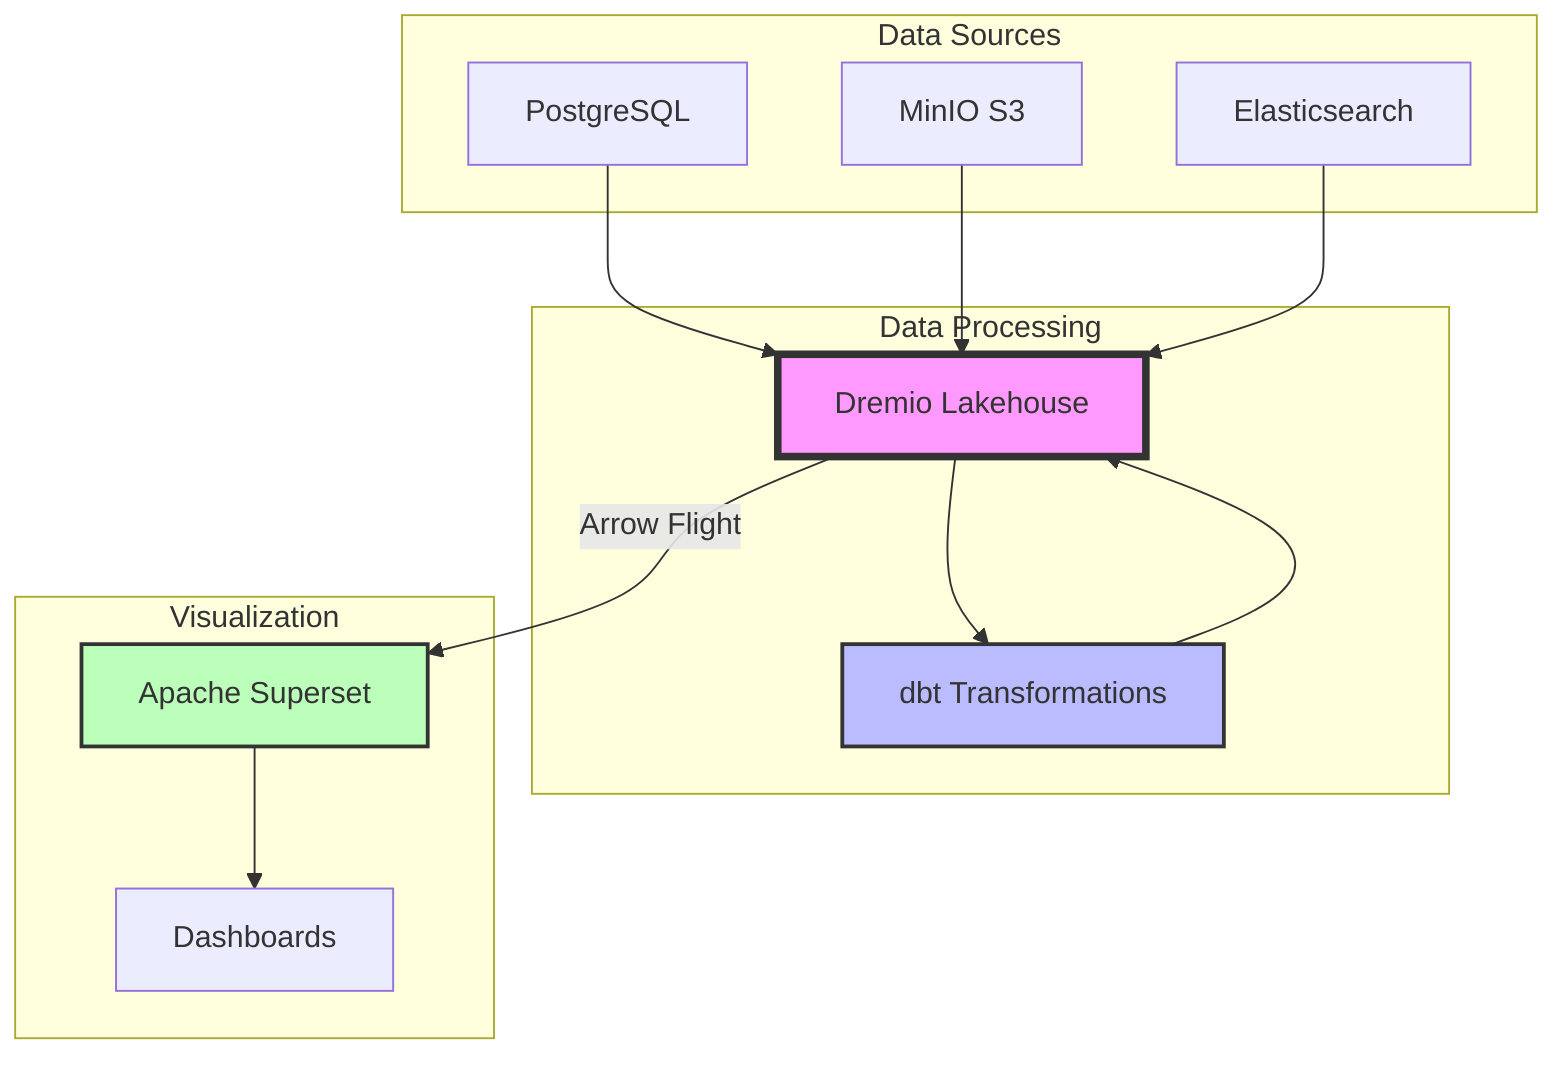 graph TB
    subgraph "Data Sources"
        PG[PostgreSQL]
        S3[MinIO S3]
        ES[Elasticsearch]
    end
    
    subgraph "Data Processing"
        DR[Dremio Lakehouse]
        DBT[dbt Transformations]
    end
    
    subgraph "Visualization"
        SUP[Apache Superset]
        DASH[Dashboards]
    end
    
    PG --> DR
    S3 --> DR
    ES --> DR
    DR --> DBT
    DBT --> DR
    DR -->|Arrow Flight| SUP
    SUP --> DASH
    
    style DR fill:#f9f,stroke:#333,stroke-width:4px
    style DBT fill:#bbf,stroke:#333,stroke-width:2px
    style SUP fill:#bfb,stroke:#333,stroke-width:2px